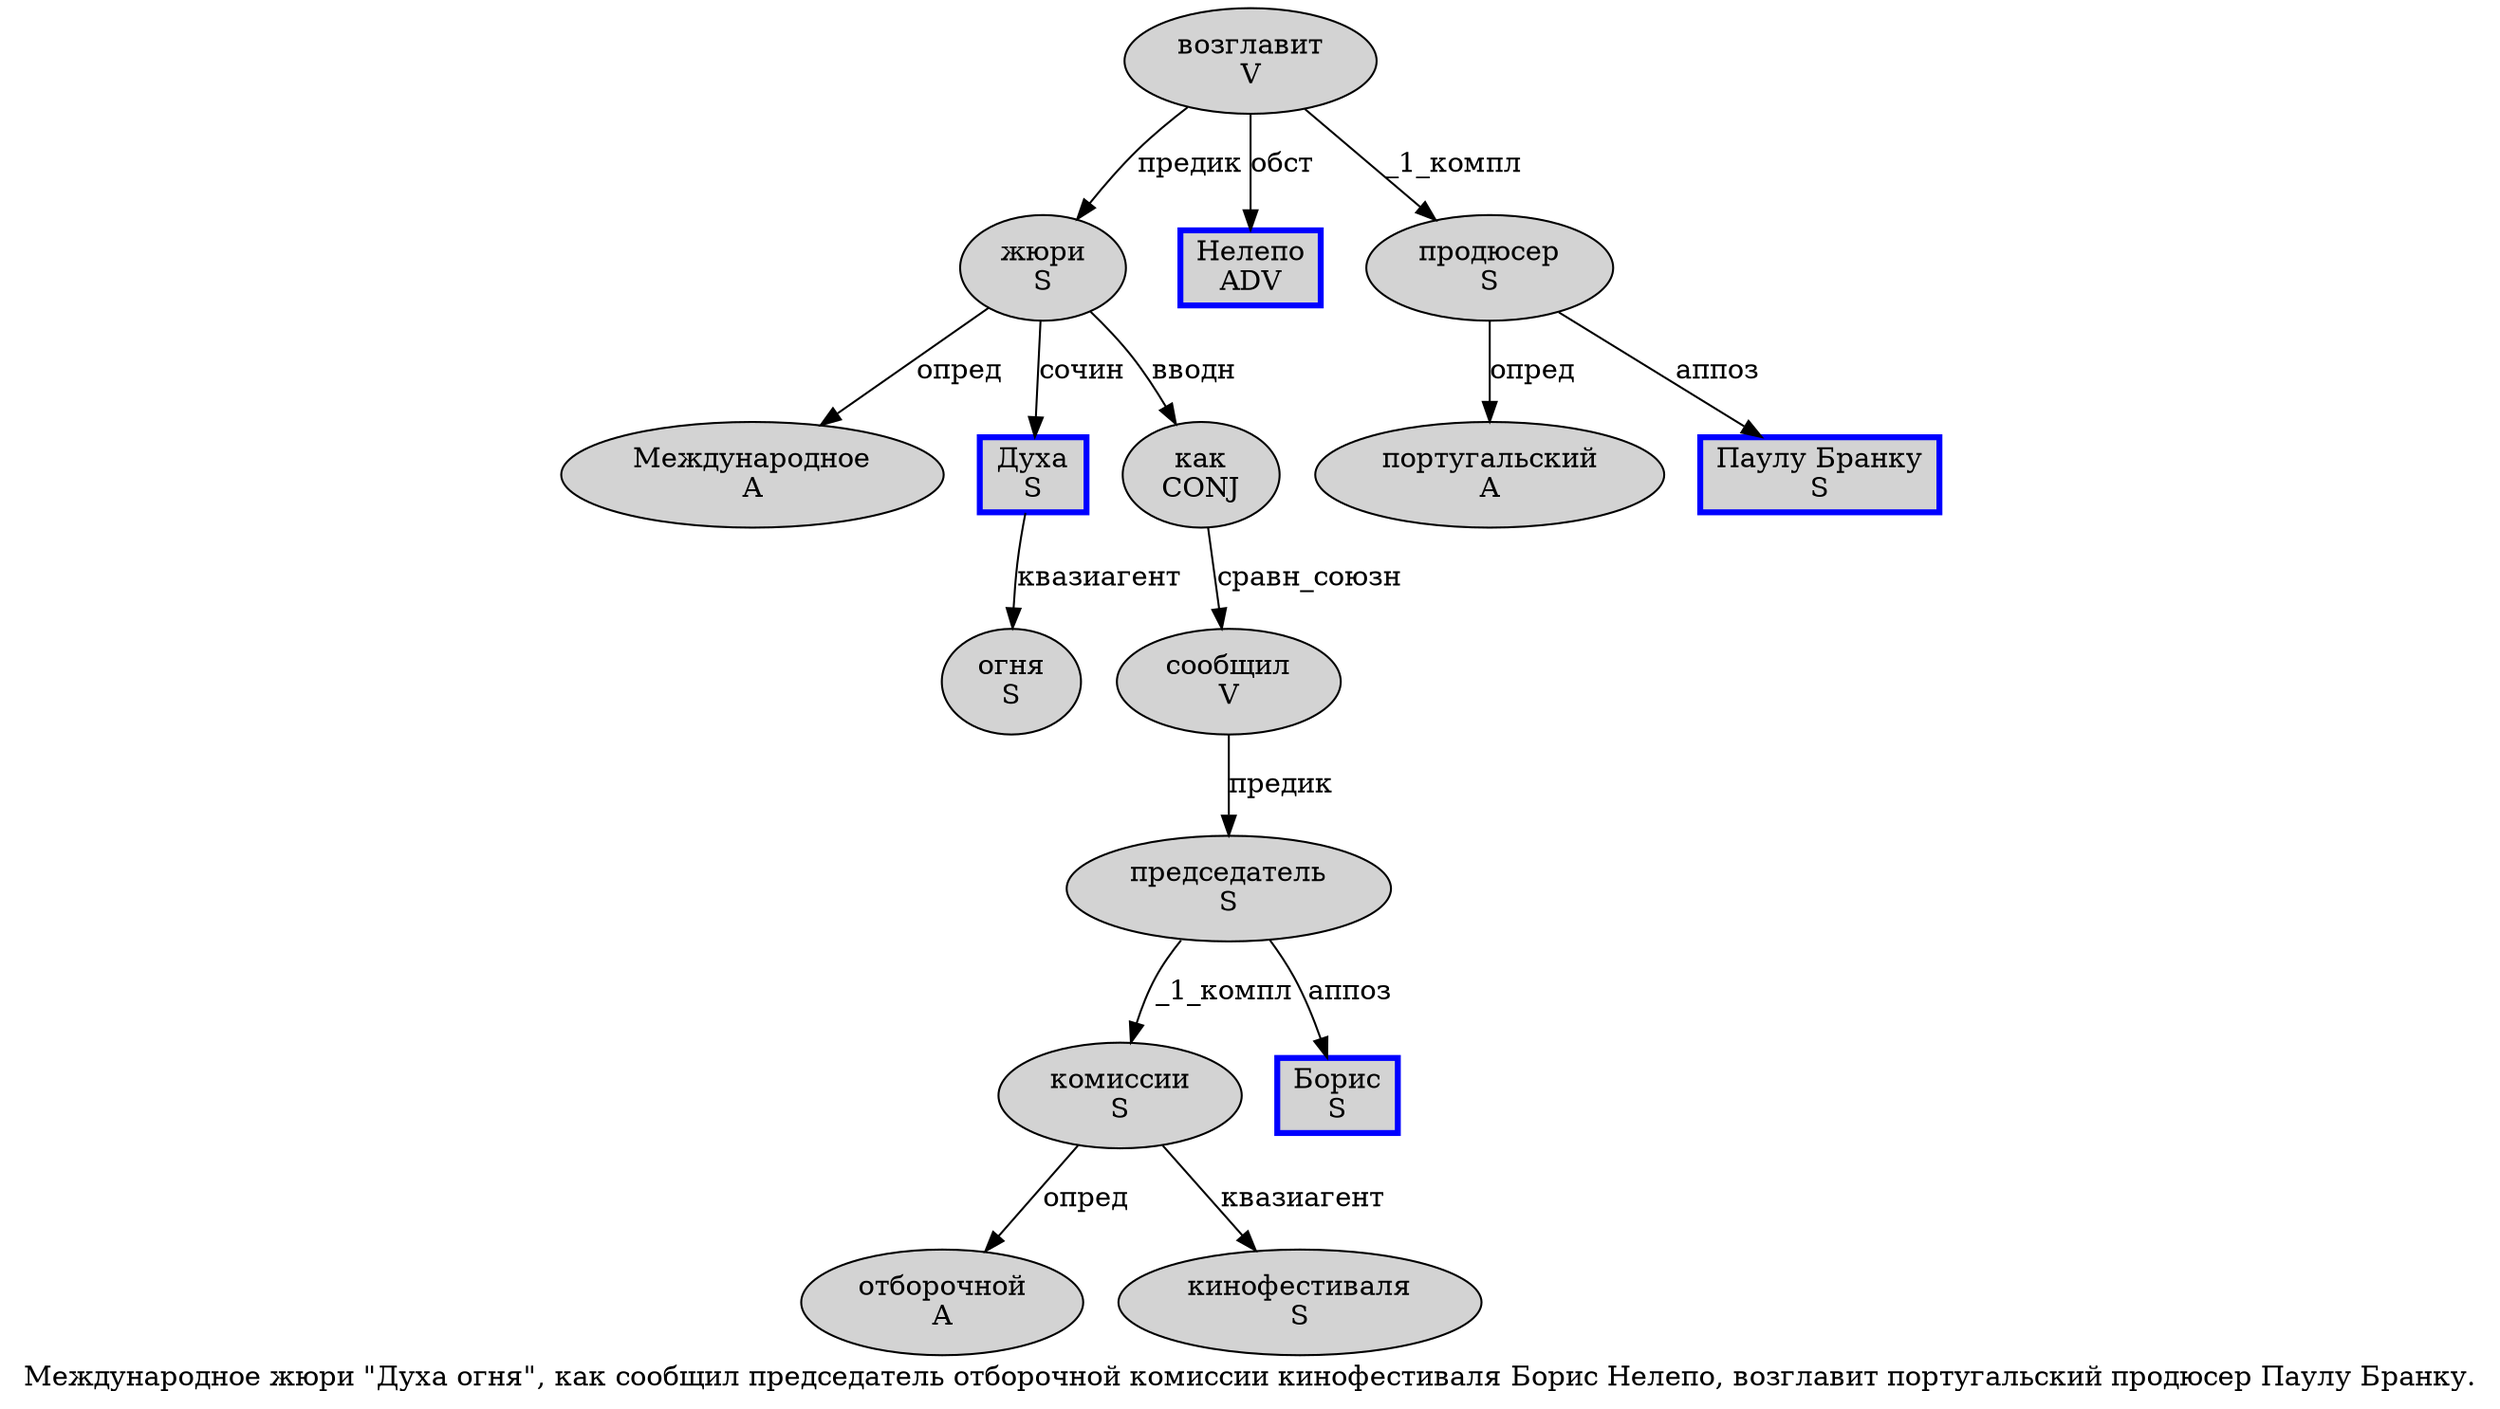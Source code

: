 digraph SENTENCE_579 {
	graph [label="Международное жюри \"Духа огня\", как сообщил председатель отборочной комиссии кинофестиваля Борис Нелепо, возглавит португальский продюсер Паулу Бранку."]
	node [style=filled]
		0 [label="Международное
A" color="" fillcolor=lightgray penwidth=1 shape=ellipse]
		1 [label="жюри
S" color="" fillcolor=lightgray penwidth=1 shape=ellipse]
		3 [label="Духа
S" color=blue fillcolor=lightgray penwidth=3 shape=box]
		4 [label="огня
S" color="" fillcolor=lightgray penwidth=1 shape=ellipse]
		7 [label="как
CONJ" color="" fillcolor=lightgray penwidth=1 shape=ellipse]
		8 [label="сообщил
V" color="" fillcolor=lightgray penwidth=1 shape=ellipse]
		9 [label="председатель
S" color="" fillcolor=lightgray penwidth=1 shape=ellipse]
		10 [label="отборочной
A" color="" fillcolor=lightgray penwidth=1 shape=ellipse]
		11 [label="комиссии
S" color="" fillcolor=lightgray penwidth=1 shape=ellipse]
		12 [label="кинофестиваля
S" color="" fillcolor=lightgray penwidth=1 shape=ellipse]
		13 [label="Борис
S" color=blue fillcolor=lightgray penwidth=3 shape=box]
		14 [label="Нелепо
ADV" color=blue fillcolor=lightgray penwidth=3 shape=box]
		16 [label="возглавит
V" color="" fillcolor=lightgray penwidth=1 shape=ellipse]
		17 [label="португальский
A" color="" fillcolor=lightgray penwidth=1 shape=ellipse]
		18 [label="продюсер
S" color="" fillcolor=lightgray penwidth=1 shape=ellipse]
		19 [label="Паулу Бранку
S" color=blue fillcolor=lightgray penwidth=3 shape=box]
			7 -> 8 [label="сравн_союзн"]
			18 -> 17 [label="опред"]
			18 -> 19 [label="аппоз"]
			8 -> 9 [label="предик"]
			11 -> 10 [label="опред"]
			11 -> 12 [label="квазиагент"]
			9 -> 11 [label="_1_компл"]
			9 -> 13 [label="аппоз"]
			16 -> 1 [label="предик"]
			16 -> 14 [label="обст"]
			16 -> 18 [label="_1_компл"]
			1 -> 0 [label="опред"]
			1 -> 3 [label="сочин"]
			1 -> 7 [label="вводн"]
			3 -> 4 [label="квазиагент"]
}